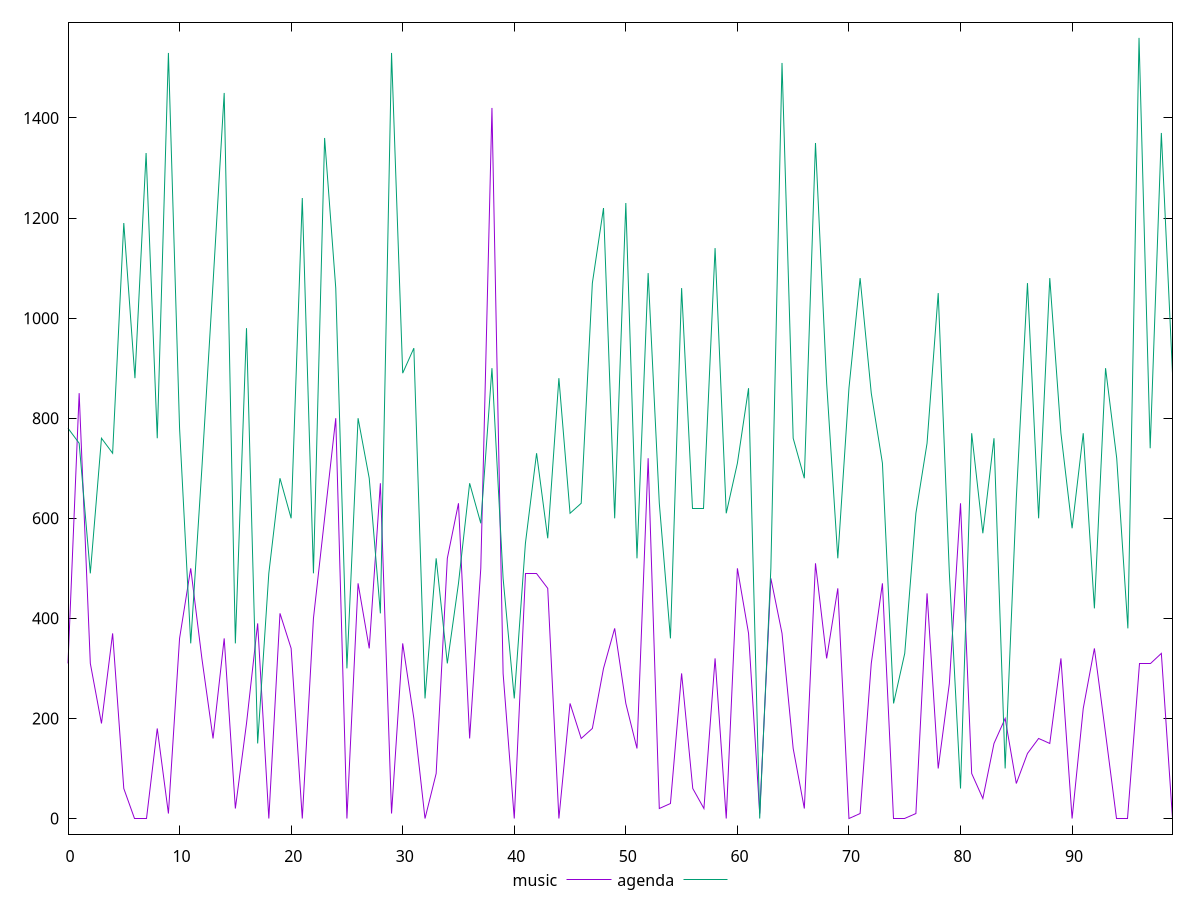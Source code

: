 reset

$music <<EOF
0 310
1 850
2 310
3 190
4 370
5 60
6 0
7 0
8 180
9 10
10 360
11 500
12 320
13 160
14 360
15 20
16 190
17 390
18 0
19 410
20 340
21 0
22 400
23 600
24 800
25 0
26 470
27 340
28 670
29 10
30 350
31 200
32 0
33 90
34 520
35 630
36 160
37 500
38 1420
39 290
40 0
41 490
42 490
43 460
44 0
45 230
46 160
47 180
48 300
49 380
50 230
51 140
52 720
53 20
54 30
55 290
56 60
57 20
58 320
59 0
60 500
61 370
62 10
63 480
64 370
65 140
66 20
67 510
68 320
69 460
70 0
71 10
72 310
73 470
74 0
75 0
76 10
77 450
78 100
79 270
80 630
81 90
82 40
83 150
84 200
85 70
86 130
87 160
88 150
89 320
90 0
91 220
92 340
93 170
94 0
95 0
96 310
97 310
98 330
99 0
EOF

$agenda <<EOF
0 780
1 750
2 490
3 760
4 730
5 1190
6 880
7 1330
8 760
9 1530
10 780
11 350
12 700
13 1070
14 1450
15 350
16 980
17 150
18 490
19 680
20 600
21 1240
22 490
23 1360
24 1060
25 300
26 800
27 680
28 410
29 1530
30 890
31 940
32 240
33 520
34 310
35 470
36 670
37 590
38 900
39 480
40 240
41 550
42 730
43 560
44 880
45 610
46 630
47 1070
48 1220
49 600
50 1230
51 520
52 1090
53 630
54 360
55 1060
56 620
57 620
58 1140
59 610
60 710
61 860
62 0
63 500
64 1510
65 760
66 680
67 1350
68 870
69 520
70 860
71 1080
72 850
73 710
74 230
75 330
76 610
77 750
78 1050
79 490
80 60
81 770
82 570
83 760
84 100
85 640
86 1070
87 600
88 1080
89 770
90 580
91 770
92 420
93 900
94 720
95 380
96 1560
97 740
98 1370
99 890
EOF

set key outside below
set xrange [0:99]
set yrange [-31.2:1591.2]
set trange [-31.2:1591.2]
set terminal svg size 640, 520 enhanced background rgb 'white'
set output "report/report_00029_2021-02-24T13-36-40.390Z/uses-http2/comparison/line/0_vs_1.svg"

plot $music title "music" with line, \
     $agenda title "agenda" with line

reset

